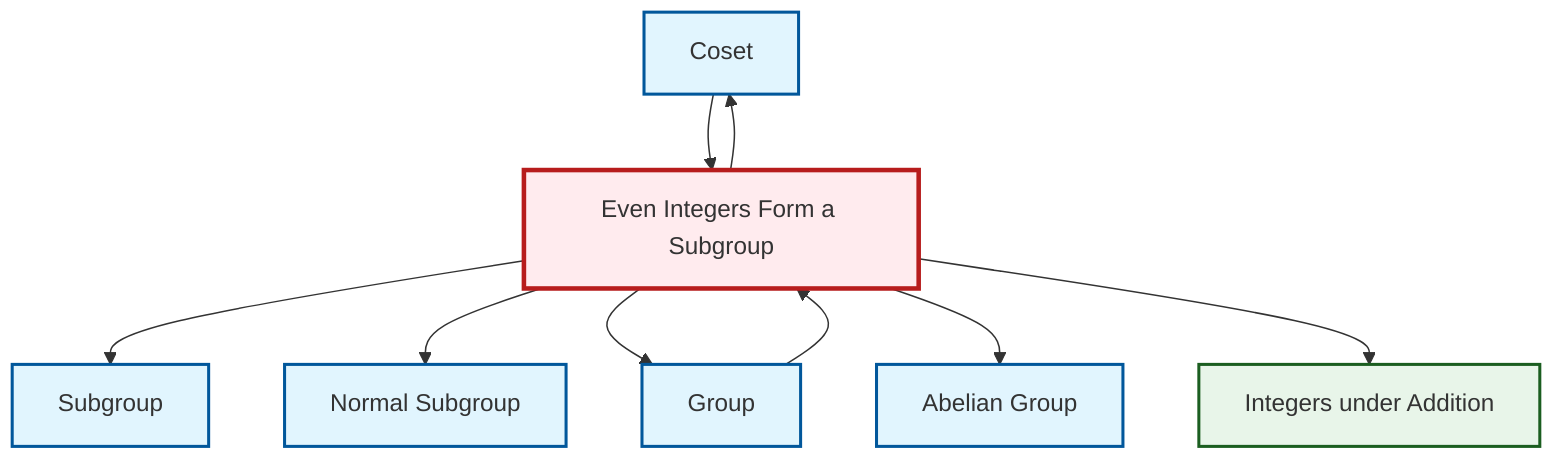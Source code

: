 graph TD
    classDef definition fill:#e1f5fe,stroke:#01579b,stroke-width:2px
    classDef theorem fill:#f3e5f5,stroke:#4a148c,stroke-width:2px
    classDef axiom fill:#fff3e0,stroke:#e65100,stroke-width:2px
    classDef example fill:#e8f5e9,stroke:#1b5e20,stroke-width:2px
    classDef current fill:#ffebee,stroke:#b71c1c,stroke-width:3px
    def-normal-subgroup["Normal Subgroup"]:::definition
    def-coset["Coset"]:::definition
    ex-integers-addition["Integers under Addition"]:::example
    def-abelian-group["Abelian Group"]:::definition
    ex-even-integers-subgroup["Even Integers Form a Subgroup"]:::example
    def-group["Group"]:::definition
    def-subgroup["Subgroup"]:::definition
    ex-even-integers-subgroup --> def-subgroup
    def-group --> ex-even-integers-subgroup
    ex-even-integers-subgroup --> def-normal-subgroup
    ex-even-integers-subgroup --> def-group
    ex-even-integers-subgroup --> def-abelian-group
    ex-even-integers-subgroup --> def-coset
    def-coset --> ex-even-integers-subgroup
    ex-even-integers-subgroup --> ex-integers-addition
    class ex-even-integers-subgroup current